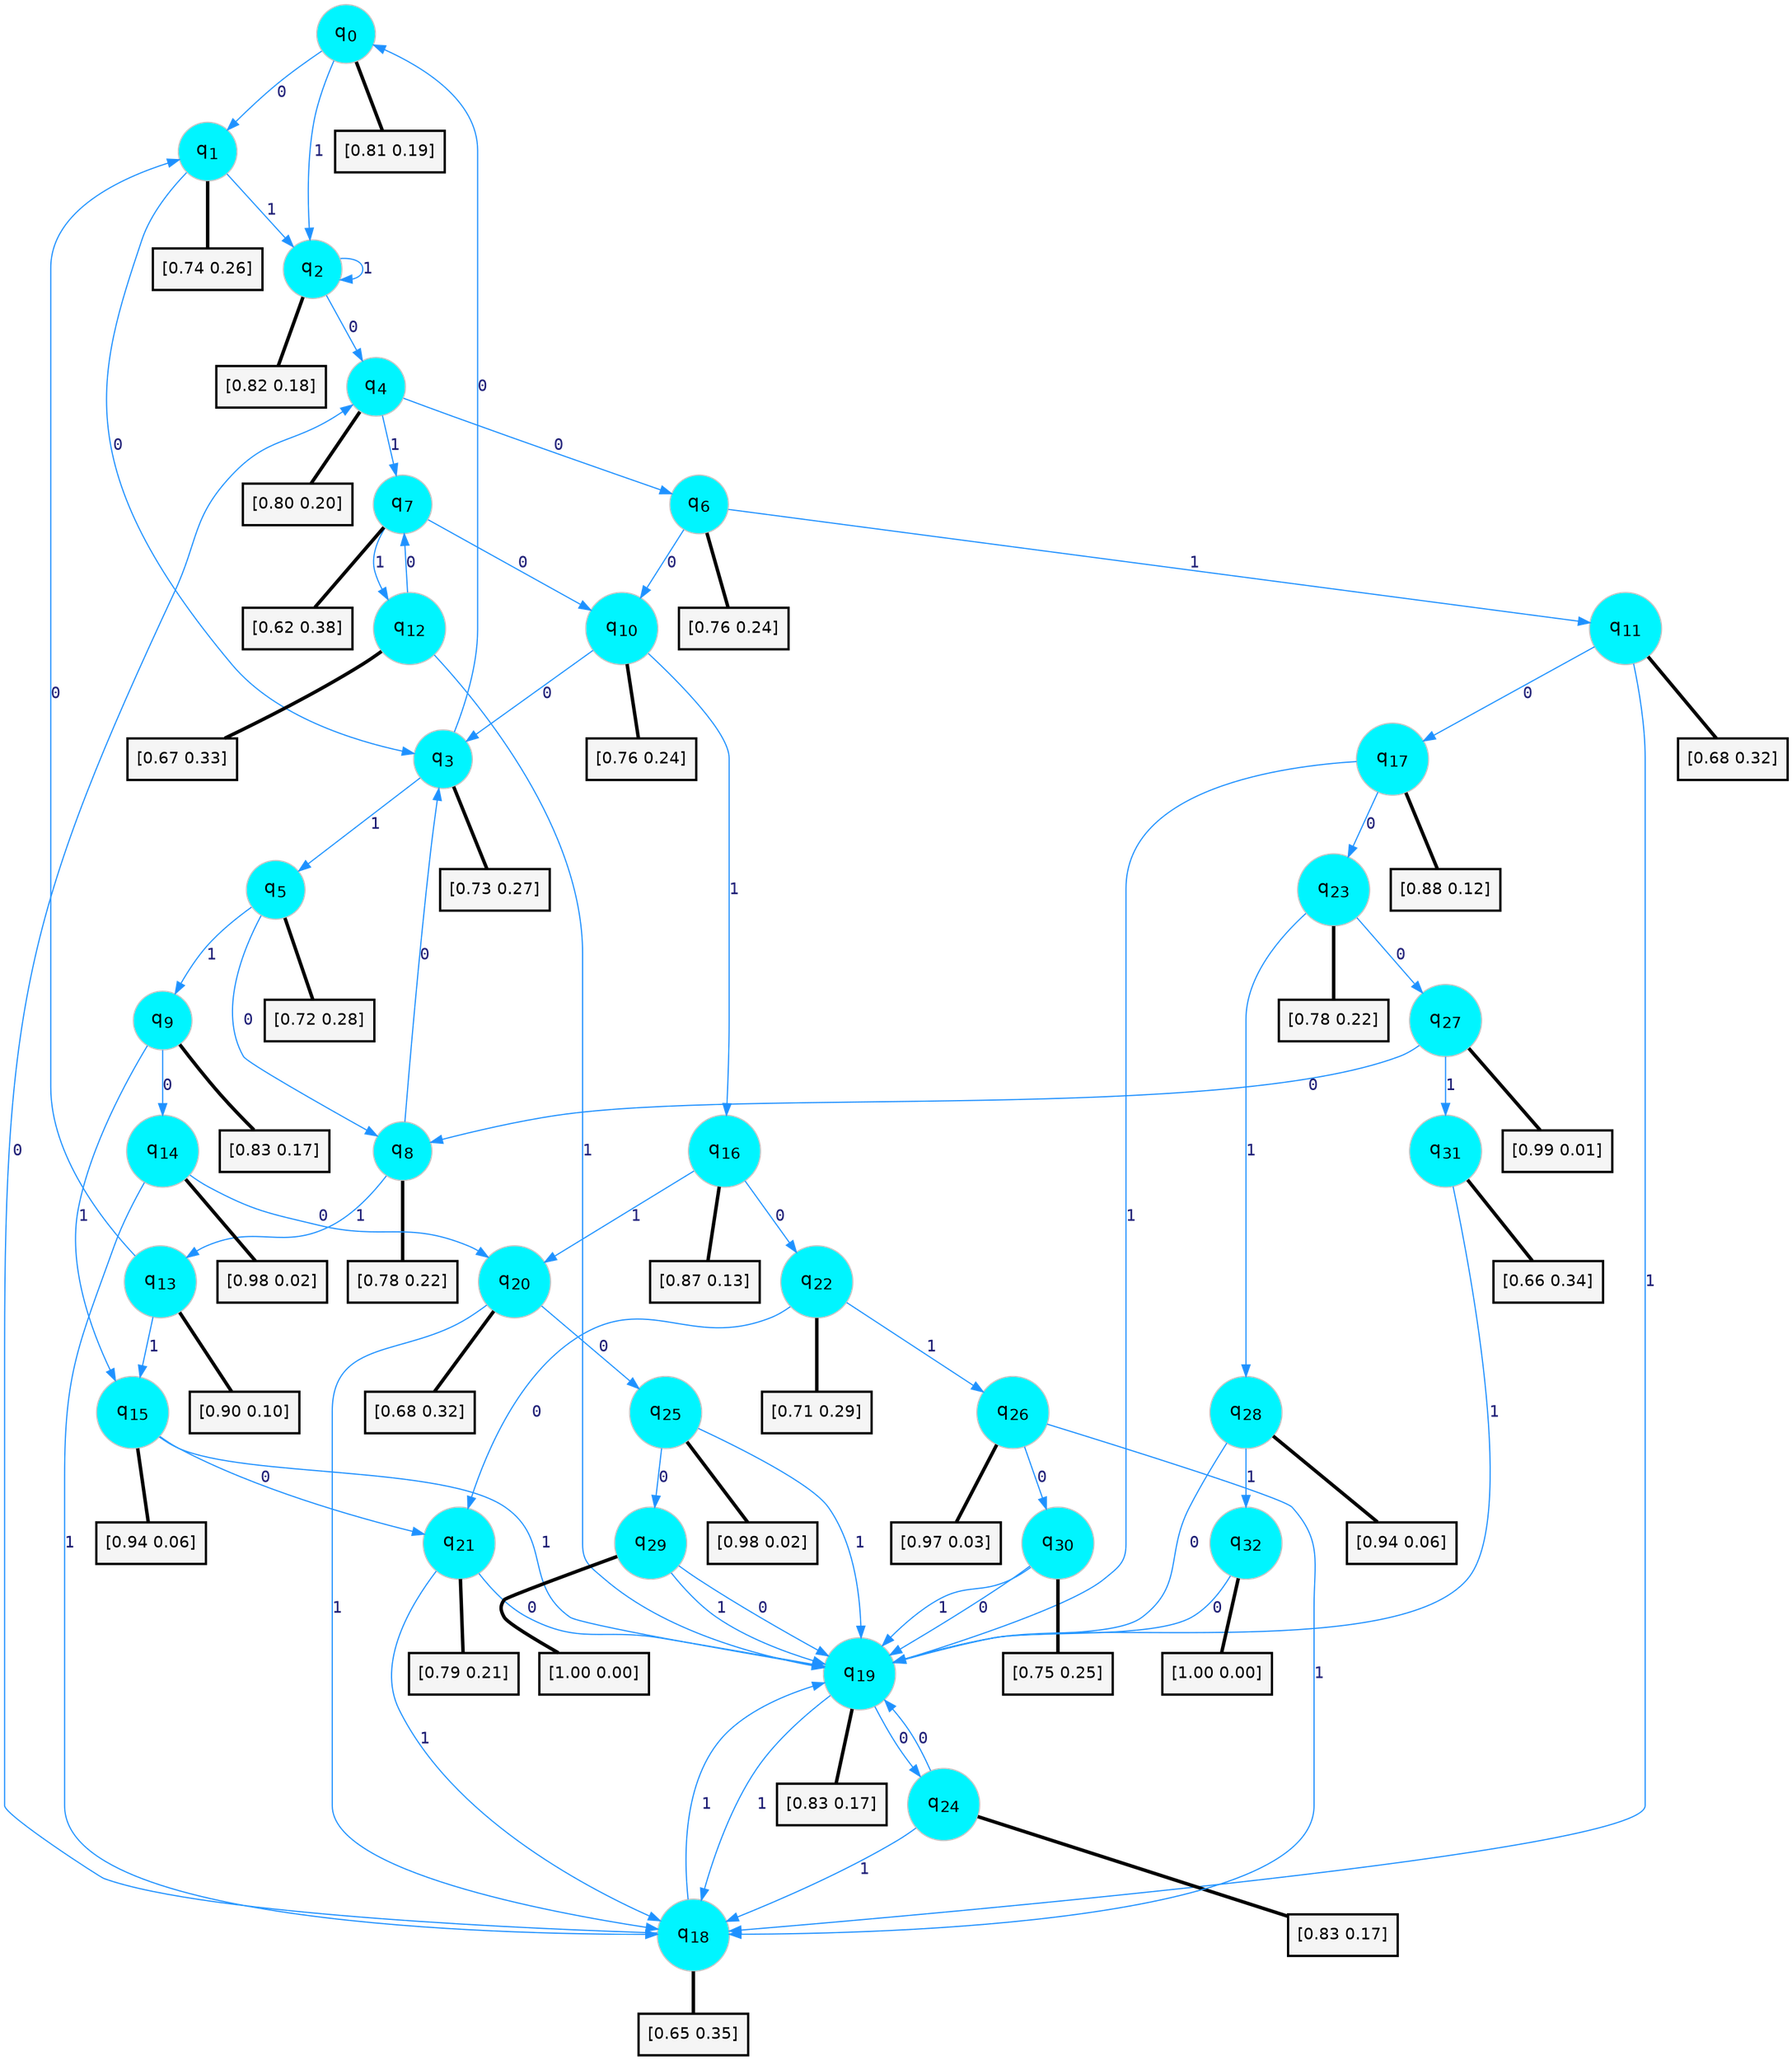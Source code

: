 digraph G {
graph [
bgcolor=transparent, dpi=300, rankdir=TD, size="40,25"];
node [
color=gray, fillcolor=turquoise1, fontcolor=black, fontname=Helvetica, fontsize=16, fontweight=bold, shape=circle, style=filled];
edge [
arrowsize=1, color=dodgerblue1, fontcolor=midnightblue, fontname=courier, fontweight=bold, penwidth=1, style=solid, weight=20];
0[label=<q<SUB>0</SUB>>];
1[label=<q<SUB>1</SUB>>];
2[label=<q<SUB>2</SUB>>];
3[label=<q<SUB>3</SUB>>];
4[label=<q<SUB>4</SUB>>];
5[label=<q<SUB>5</SUB>>];
6[label=<q<SUB>6</SUB>>];
7[label=<q<SUB>7</SUB>>];
8[label=<q<SUB>8</SUB>>];
9[label=<q<SUB>9</SUB>>];
10[label=<q<SUB>10</SUB>>];
11[label=<q<SUB>11</SUB>>];
12[label=<q<SUB>12</SUB>>];
13[label=<q<SUB>13</SUB>>];
14[label=<q<SUB>14</SUB>>];
15[label=<q<SUB>15</SUB>>];
16[label=<q<SUB>16</SUB>>];
17[label=<q<SUB>17</SUB>>];
18[label=<q<SUB>18</SUB>>];
19[label=<q<SUB>19</SUB>>];
20[label=<q<SUB>20</SUB>>];
21[label=<q<SUB>21</SUB>>];
22[label=<q<SUB>22</SUB>>];
23[label=<q<SUB>23</SUB>>];
24[label=<q<SUB>24</SUB>>];
25[label=<q<SUB>25</SUB>>];
26[label=<q<SUB>26</SUB>>];
27[label=<q<SUB>27</SUB>>];
28[label=<q<SUB>28</SUB>>];
29[label=<q<SUB>29</SUB>>];
30[label=<q<SUB>30</SUB>>];
31[label=<q<SUB>31</SUB>>];
32[label=<q<SUB>32</SUB>>];
33[label="[0.81 0.19]", shape=box,fontcolor=black, fontname=Helvetica, fontsize=14, penwidth=2, fillcolor=whitesmoke,color=black];
34[label="[0.74 0.26]", shape=box,fontcolor=black, fontname=Helvetica, fontsize=14, penwidth=2, fillcolor=whitesmoke,color=black];
35[label="[0.82 0.18]", shape=box,fontcolor=black, fontname=Helvetica, fontsize=14, penwidth=2, fillcolor=whitesmoke,color=black];
36[label="[0.73 0.27]", shape=box,fontcolor=black, fontname=Helvetica, fontsize=14, penwidth=2, fillcolor=whitesmoke,color=black];
37[label="[0.80 0.20]", shape=box,fontcolor=black, fontname=Helvetica, fontsize=14, penwidth=2, fillcolor=whitesmoke,color=black];
38[label="[0.72 0.28]", shape=box,fontcolor=black, fontname=Helvetica, fontsize=14, penwidth=2, fillcolor=whitesmoke,color=black];
39[label="[0.76 0.24]", shape=box,fontcolor=black, fontname=Helvetica, fontsize=14, penwidth=2, fillcolor=whitesmoke,color=black];
40[label="[0.62 0.38]", shape=box,fontcolor=black, fontname=Helvetica, fontsize=14, penwidth=2, fillcolor=whitesmoke,color=black];
41[label="[0.78 0.22]", shape=box,fontcolor=black, fontname=Helvetica, fontsize=14, penwidth=2, fillcolor=whitesmoke,color=black];
42[label="[0.83 0.17]", shape=box,fontcolor=black, fontname=Helvetica, fontsize=14, penwidth=2, fillcolor=whitesmoke,color=black];
43[label="[0.76 0.24]", shape=box,fontcolor=black, fontname=Helvetica, fontsize=14, penwidth=2, fillcolor=whitesmoke,color=black];
44[label="[0.68 0.32]", shape=box,fontcolor=black, fontname=Helvetica, fontsize=14, penwidth=2, fillcolor=whitesmoke,color=black];
45[label="[0.67 0.33]", shape=box,fontcolor=black, fontname=Helvetica, fontsize=14, penwidth=2, fillcolor=whitesmoke,color=black];
46[label="[0.90 0.10]", shape=box,fontcolor=black, fontname=Helvetica, fontsize=14, penwidth=2, fillcolor=whitesmoke,color=black];
47[label="[0.98 0.02]", shape=box,fontcolor=black, fontname=Helvetica, fontsize=14, penwidth=2, fillcolor=whitesmoke,color=black];
48[label="[0.94 0.06]", shape=box,fontcolor=black, fontname=Helvetica, fontsize=14, penwidth=2, fillcolor=whitesmoke,color=black];
49[label="[0.87 0.13]", shape=box,fontcolor=black, fontname=Helvetica, fontsize=14, penwidth=2, fillcolor=whitesmoke,color=black];
50[label="[0.88 0.12]", shape=box,fontcolor=black, fontname=Helvetica, fontsize=14, penwidth=2, fillcolor=whitesmoke,color=black];
51[label="[0.65 0.35]", shape=box,fontcolor=black, fontname=Helvetica, fontsize=14, penwidth=2, fillcolor=whitesmoke,color=black];
52[label="[0.83 0.17]", shape=box,fontcolor=black, fontname=Helvetica, fontsize=14, penwidth=2, fillcolor=whitesmoke,color=black];
53[label="[0.68 0.32]", shape=box,fontcolor=black, fontname=Helvetica, fontsize=14, penwidth=2, fillcolor=whitesmoke,color=black];
54[label="[0.79 0.21]", shape=box,fontcolor=black, fontname=Helvetica, fontsize=14, penwidth=2, fillcolor=whitesmoke,color=black];
55[label="[0.71 0.29]", shape=box,fontcolor=black, fontname=Helvetica, fontsize=14, penwidth=2, fillcolor=whitesmoke,color=black];
56[label="[0.78 0.22]", shape=box,fontcolor=black, fontname=Helvetica, fontsize=14, penwidth=2, fillcolor=whitesmoke,color=black];
57[label="[0.83 0.17]", shape=box,fontcolor=black, fontname=Helvetica, fontsize=14, penwidth=2, fillcolor=whitesmoke,color=black];
58[label="[0.98 0.02]", shape=box,fontcolor=black, fontname=Helvetica, fontsize=14, penwidth=2, fillcolor=whitesmoke,color=black];
59[label="[0.97 0.03]", shape=box,fontcolor=black, fontname=Helvetica, fontsize=14, penwidth=2, fillcolor=whitesmoke,color=black];
60[label="[0.99 0.01]", shape=box,fontcolor=black, fontname=Helvetica, fontsize=14, penwidth=2, fillcolor=whitesmoke,color=black];
61[label="[0.94 0.06]", shape=box,fontcolor=black, fontname=Helvetica, fontsize=14, penwidth=2, fillcolor=whitesmoke,color=black];
62[label="[1.00 0.00]", shape=box,fontcolor=black, fontname=Helvetica, fontsize=14, penwidth=2, fillcolor=whitesmoke,color=black];
63[label="[0.75 0.25]", shape=box,fontcolor=black, fontname=Helvetica, fontsize=14, penwidth=2, fillcolor=whitesmoke,color=black];
64[label="[0.66 0.34]", shape=box,fontcolor=black, fontname=Helvetica, fontsize=14, penwidth=2, fillcolor=whitesmoke,color=black];
65[label="[1.00 0.00]", shape=box,fontcolor=black, fontname=Helvetica, fontsize=14, penwidth=2, fillcolor=whitesmoke,color=black];
0->1 [label=0];
0->2 [label=1];
0->33 [arrowhead=none, penwidth=3,color=black];
1->3 [label=0];
1->2 [label=1];
1->34 [arrowhead=none, penwidth=3,color=black];
2->4 [label=0];
2->2 [label=1];
2->35 [arrowhead=none, penwidth=3,color=black];
3->0 [label=0];
3->5 [label=1];
3->36 [arrowhead=none, penwidth=3,color=black];
4->6 [label=0];
4->7 [label=1];
4->37 [arrowhead=none, penwidth=3,color=black];
5->8 [label=0];
5->9 [label=1];
5->38 [arrowhead=none, penwidth=3,color=black];
6->10 [label=0];
6->11 [label=1];
6->39 [arrowhead=none, penwidth=3,color=black];
7->10 [label=0];
7->12 [label=1];
7->40 [arrowhead=none, penwidth=3,color=black];
8->3 [label=0];
8->13 [label=1];
8->41 [arrowhead=none, penwidth=3,color=black];
9->14 [label=0];
9->15 [label=1];
9->42 [arrowhead=none, penwidth=3,color=black];
10->3 [label=0];
10->16 [label=1];
10->43 [arrowhead=none, penwidth=3,color=black];
11->17 [label=0];
11->18 [label=1];
11->44 [arrowhead=none, penwidth=3,color=black];
12->7 [label=0];
12->19 [label=1];
12->45 [arrowhead=none, penwidth=3,color=black];
13->1 [label=0];
13->15 [label=1];
13->46 [arrowhead=none, penwidth=3,color=black];
14->20 [label=0];
14->18 [label=1];
14->47 [arrowhead=none, penwidth=3,color=black];
15->21 [label=0];
15->19 [label=1];
15->48 [arrowhead=none, penwidth=3,color=black];
16->22 [label=0];
16->20 [label=1];
16->49 [arrowhead=none, penwidth=3,color=black];
17->23 [label=0];
17->19 [label=1];
17->50 [arrowhead=none, penwidth=3,color=black];
18->4 [label=0];
18->19 [label=1];
18->51 [arrowhead=none, penwidth=3,color=black];
19->24 [label=0];
19->18 [label=1];
19->52 [arrowhead=none, penwidth=3,color=black];
20->25 [label=0];
20->18 [label=1];
20->53 [arrowhead=none, penwidth=3,color=black];
21->19 [label=0];
21->18 [label=1];
21->54 [arrowhead=none, penwidth=3,color=black];
22->21 [label=0];
22->26 [label=1];
22->55 [arrowhead=none, penwidth=3,color=black];
23->27 [label=0];
23->28 [label=1];
23->56 [arrowhead=none, penwidth=3,color=black];
24->19 [label=0];
24->18 [label=1];
24->57 [arrowhead=none, penwidth=3,color=black];
25->29 [label=0];
25->19 [label=1];
25->58 [arrowhead=none, penwidth=3,color=black];
26->30 [label=0];
26->18 [label=1];
26->59 [arrowhead=none, penwidth=3,color=black];
27->8 [label=0];
27->31 [label=1];
27->60 [arrowhead=none, penwidth=3,color=black];
28->19 [label=0];
28->32 [label=1];
28->61 [arrowhead=none, penwidth=3,color=black];
29->19 [label=0];
29->19 [label=1];
29->62 [arrowhead=none, penwidth=3,color=black];
30->19 [label=0];
30->19 [label=1];
30->63 [arrowhead=none, penwidth=3,color=black];
31->19 [label=1];
31->64 [arrowhead=none, penwidth=3,color=black];
32->19 [label=0];
32->65 [arrowhead=none, penwidth=3,color=black];
}
